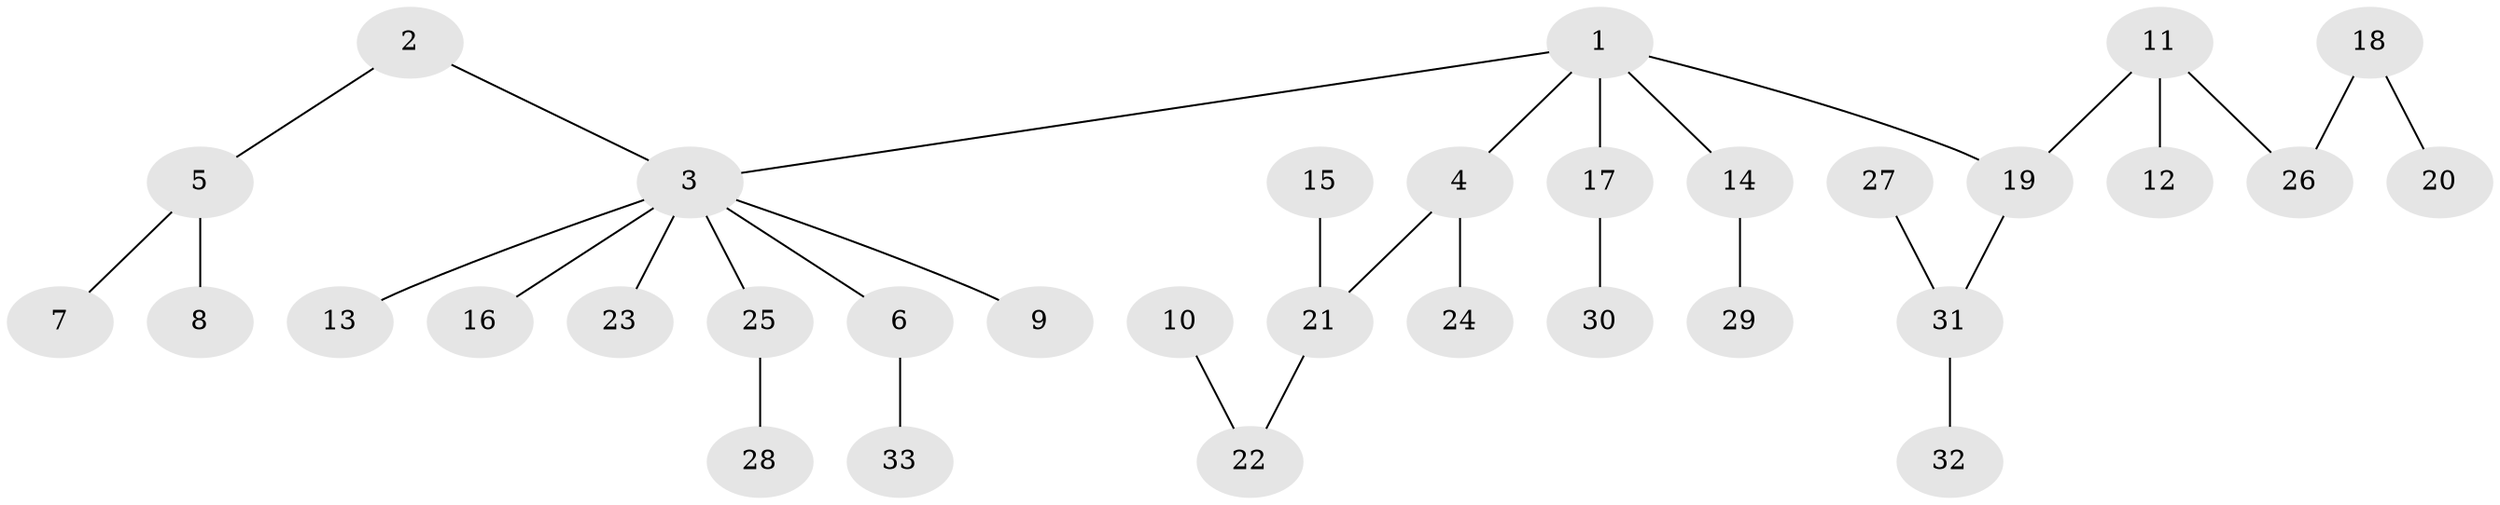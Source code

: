 // original degree distribution, {6: 0.015384615384615385, 5: 0.015384615384615385, 2: 0.24615384615384617, 4: 0.09230769230769231, 3: 0.15384615384615385, 1: 0.47692307692307695}
// Generated by graph-tools (version 1.1) at 2025/50/03/09/25 03:50:24]
// undirected, 33 vertices, 32 edges
graph export_dot {
graph [start="1"]
  node [color=gray90,style=filled];
  1;
  2;
  3;
  4;
  5;
  6;
  7;
  8;
  9;
  10;
  11;
  12;
  13;
  14;
  15;
  16;
  17;
  18;
  19;
  20;
  21;
  22;
  23;
  24;
  25;
  26;
  27;
  28;
  29;
  30;
  31;
  32;
  33;
  1 -- 3 [weight=1.0];
  1 -- 4 [weight=1.0];
  1 -- 14 [weight=1.0];
  1 -- 17 [weight=1.0];
  1 -- 19 [weight=1.0];
  2 -- 3 [weight=1.0];
  2 -- 5 [weight=1.0];
  3 -- 6 [weight=1.0];
  3 -- 9 [weight=1.0];
  3 -- 13 [weight=1.0];
  3 -- 16 [weight=1.0];
  3 -- 23 [weight=1.0];
  3 -- 25 [weight=1.0];
  4 -- 21 [weight=1.0];
  4 -- 24 [weight=1.0];
  5 -- 7 [weight=1.0];
  5 -- 8 [weight=1.0];
  6 -- 33 [weight=1.0];
  10 -- 22 [weight=1.0];
  11 -- 12 [weight=1.0];
  11 -- 19 [weight=1.0];
  11 -- 26 [weight=1.0];
  14 -- 29 [weight=1.0];
  15 -- 21 [weight=1.0];
  17 -- 30 [weight=1.0];
  18 -- 20 [weight=1.0];
  18 -- 26 [weight=1.0];
  19 -- 31 [weight=1.0];
  21 -- 22 [weight=1.0];
  25 -- 28 [weight=1.0];
  27 -- 31 [weight=1.0];
  31 -- 32 [weight=1.0];
}
